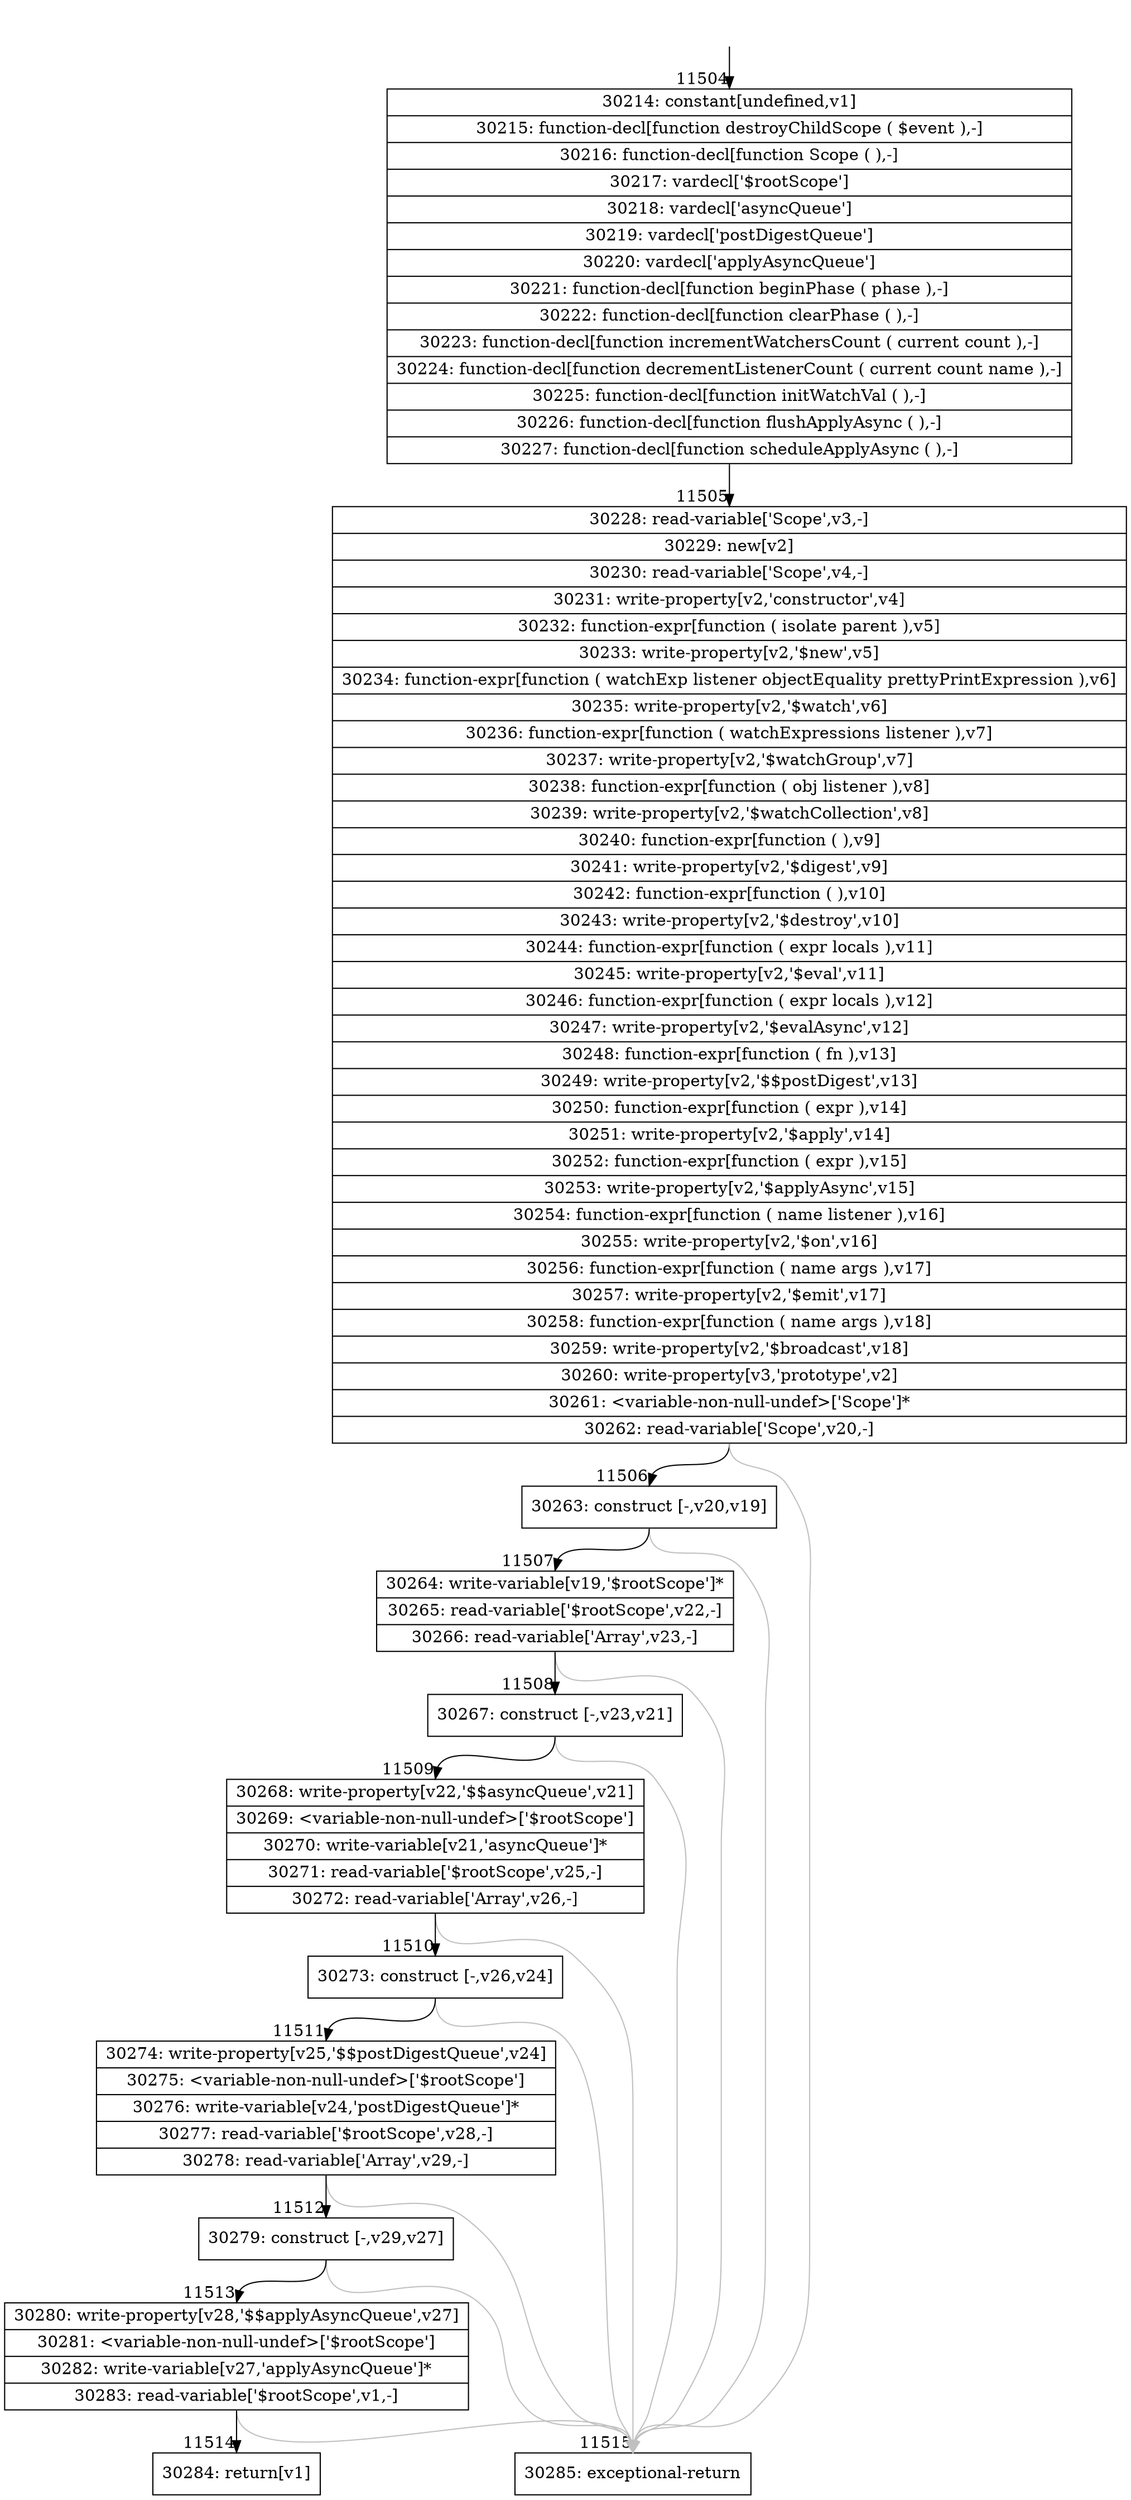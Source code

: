 digraph {
rankdir="TD"
BB_entry846[shape=none,label=""];
BB_entry846 -> BB11504 [tailport=s, headport=n, headlabel="    11504"]
BB11504 [shape=record label="{30214: constant[undefined,v1]|30215: function-decl[function destroyChildScope ( $event ),-]|30216: function-decl[function Scope ( ),-]|30217: vardecl['$rootScope']|30218: vardecl['asyncQueue']|30219: vardecl['postDigestQueue']|30220: vardecl['applyAsyncQueue']|30221: function-decl[function beginPhase ( phase ),-]|30222: function-decl[function clearPhase ( ),-]|30223: function-decl[function incrementWatchersCount ( current count ),-]|30224: function-decl[function decrementListenerCount ( current count name ),-]|30225: function-decl[function initWatchVal ( ),-]|30226: function-decl[function flushApplyAsync ( ),-]|30227: function-decl[function scheduleApplyAsync ( ),-]}" ] 
BB11504 -> BB11505 [tailport=s, headport=n, headlabel="      11505"]
BB11505 [shape=record label="{30228: read-variable['Scope',v3,-]|30229: new[v2]|30230: read-variable['Scope',v4,-]|30231: write-property[v2,'constructor',v4]|30232: function-expr[function ( isolate parent ),v5]|30233: write-property[v2,'$new',v5]|30234: function-expr[function ( watchExp listener objectEquality prettyPrintExpression ),v6]|30235: write-property[v2,'$watch',v6]|30236: function-expr[function ( watchExpressions listener ),v7]|30237: write-property[v2,'$watchGroup',v7]|30238: function-expr[function ( obj listener ),v8]|30239: write-property[v2,'$watchCollection',v8]|30240: function-expr[function ( ),v9]|30241: write-property[v2,'$digest',v9]|30242: function-expr[function ( ),v10]|30243: write-property[v2,'$destroy',v10]|30244: function-expr[function ( expr locals ),v11]|30245: write-property[v2,'$eval',v11]|30246: function-expr[function ( expr locals ),v12]|30247: write-property[v2,'$evalAsync',v12]|30248: function-expr[function ( fn ),v13]|30249: write-property[v2,'$$postDigest',v13]|30250: function-expr[function ( expr ),v14]|30251: write-property[v2,'$apply',v14]|30252: function-expr[function ( expr ),v15]|30253: write-property[v2,'$applyAsync',v15]|30254: function-expr[function ( name listener ),v16]|30255: write-property[v2,'$on',v16]|30256: function-expr[function ( name args ),v17]|30257: write-property[v2,'$emit',v17]|30258: function-expr[function ( name args ),v18]|30259: write-property[v2,'$broadcast',v18]|30260: write-property[v3,'prototype',v2]|30261: \<variable-non-null-undef\>['Scope']*|30262: read-variable['Scope',v20,-]}" ] 
BB11505 -> BB11506 [tailport=s, headport=n, headlabel="      11506"]
BB11505 -> BB11515 [tailport=s, headport=n, color=gray, headlabel="      11515"]
BB11506 [shape=record label="{30263: construct [-,v20,v19]}" ] 
BB11506 -> BB11507 [tailport=s, headport=n, headlabel="      11507"]
BB11506 -> BB11515 [tailport=s, headport=n, color=gray]
BB11507 [shape=record label="{30264: write-variable[v19,'$rootScope']*|30265: read-variable['$rootScope',v22,-]|30266: read-variable['Array',v23,-]}" ] 
BB11507 -> BB11508 [tailport=s, headport=n, headlabel="      11508"]
BB11507 -> BB11515 [tailport=s, headport=n, color=gray]
BB11508 [shape=record label="{30267: construct [-,v23,v21]}" ] 
BB11508 -> BB11509 [tailport=s, headport=n, headlabel="      11509"]
BB11508 -> BB11515 [tailport=s, headport=n, color=gray]
BB11509 [shape=record label="{30268: write-property[v22,'$$asyncQueue',v21]|30269: \<variable-non-null-undef\>['$rootScope']|30270: write-variable[v21,'asyncQueue']*|30271: read-variable['$rootScope',v25,-]|30272: read-variable['Array',v26,-]}" ] 
BB11509 -> BB11510 [tailport=s, headport=n, headlabel="      11510"]
BB11509 -> BB11515 [tailport=s, headport=n, color=gray]
BB11510 [shape=record label="{30273: construct [-,v26,v24]}" ] 
BB11510 -> BB11511 [tailport=s, headport=n, headlabel="      11511"]
BB11510 -> BB11515 [tailport=s, headport=n, color=gray]
BB11511 [shape=record label="{30274: write-property[v25,'$$postDigestQueue',v24]|30275: \<variable-non-null-undef\>['$rootScope']|30276: write-variable[v24,'postDigestQueue']*|30277: read-variable['$rootScope',v28,-]|30278: read-variable['Array',v29,-]}" ] 
BB11511 -> BB11512 [tailport=s, headport=n, headlabel="      11512"]
BB11511 -> BB11515 [tailport=s, headport=n, color=gray]
BB11512 [shape=record label="{30279: construct [-,v29,v27]}" ] 
BB11512 -> BB11513 [tailport=s, headport=n, headlabel="      11513"]
BB11512 -> BB11515 [tailport=s, headport=n, color=gray]
BB11513 [shape=record label="{30280: write-property[v28,'$$applyAsyncQueue',v27]|30281: \<variable-non-null-undef\>['$rootScope']|30282: write-variable[v27,'applyAsyncQueue']*|30283: read-variable['$rootScope',v1,-]}" ] 
BB11513 -> BB11514 [tailport=s, headport=n, headlabel="      11514"]
BB11513 -> BB11515 [tailport=s, headport=n, color=gray]
BB11514 [shape=record label="{30284: return[v1]}" ] 
BB11515 [shape=record label="{30285: exceptional-return}" ] 
//#$~ 16248
}
